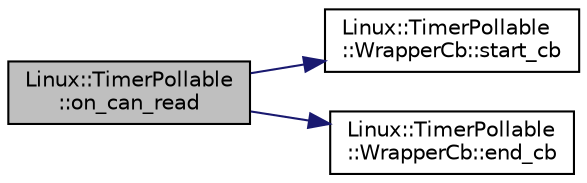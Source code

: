 digraph "Linux::TimerPollable::on_can_read"
{
 // INTERACTIVE_SVG=YES
  edge [fontname="Helvetica",fontsize="10",labelfontname="Helvetica",labelfontsize="10"];
  node [fontname="Helvetica",fontsize="10",shape=record];
  rankdir="LR";
  Node1 [label="Linux::TimerPollable\l::on_can_read",height=0.2,width=0.4,color="black", fillcolor="grey75", style="filled", fontcolor="black"];
  Node1 -> Node2 [color="midnightblue",fontsize="10",style="solid",fontname="Helvetica"];
  Node2 [label="Linux::TimerPollable\l::WrapperCb::start_cb",height=0.2,width=0.4,color="black", fillcolor="white", style="filled",URL="$classLinux_1_1TimerPollable_1_1WrapperCb.html#a9c0adc39f02a56076b1f6b0705fa2efb"];
  Node1 -> Node3 [color="midnightblue",fontsize="10",style="solid",fontname="Helvetica"];
  Node3 [label="Linux::TimerPollable\l::WrapperCb::end_cb",height=0.2,width=0.4,color="black", fillcolor="white", style="filled",URL="$classLinux_1_1TimerPollable_1_1WrapperCb.html#abae4af07f5f4abd092af274a59fa5d85"];
}
